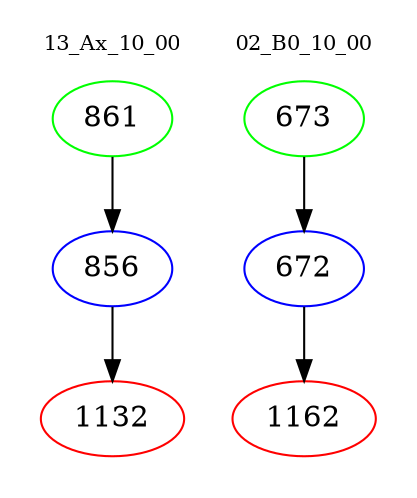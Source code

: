 digraph{
subgraph cluster_0 {
color = white
label = "13_Ax_10_00";
fontsize=10;
T0_861 [label="861", color="green"]
T0_861 -> T0_856 [color="black"]
T0_856 [label="856", color="blue"]
T0_856 -> T0_1132 [color="black"]
T0_1132 [label="1132", color="red"]
}
subgraph cluster_1 {
color = white
label = "02_B0_10_00";
fontsize=10;
T1_673 [label="673", color="green"]
T1_673 -> T1_672 [color="black"]
T1_672 [label="672", color="blue"]
T1_672 -> T1_1162 [color="black"]
T1_1162 [label="1162", color="red"]
}
}
